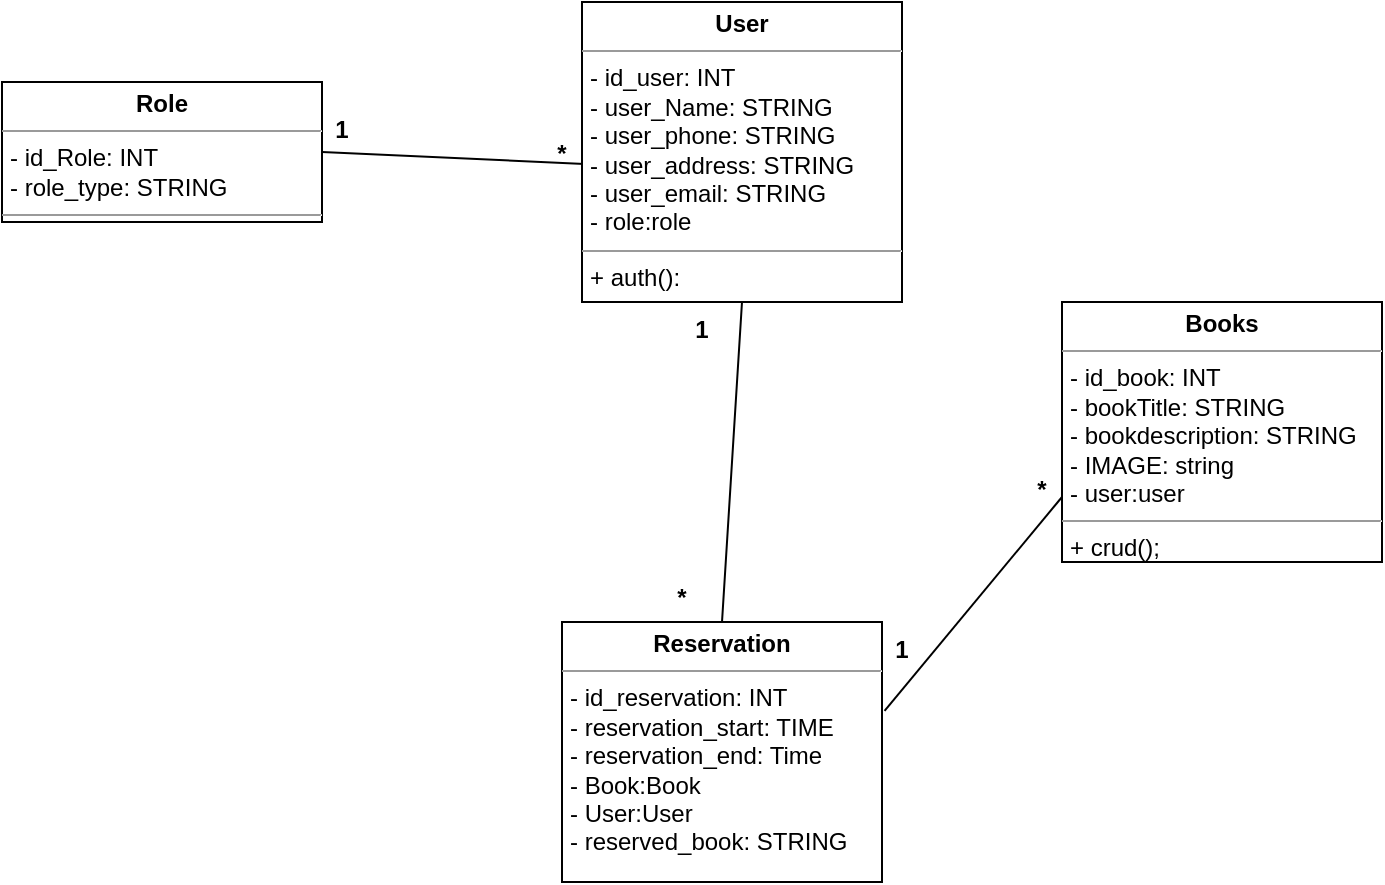 <mxfile>
    <diagram id="JSYRl0YfVoRaUOeZrvFH" name="Page-1">
        <mxGraphModel dx="1226" dy="523" grid="1" gridSize="10" guides="1" tooltips="1" connect="1" arrows="1" fold="1" page="0" pageScale="1" pageWidth="850" pageHeight="1100" math="0" shadow="0">
            <root>
                <mxCell id="0"/>
                <mxCell id="1" parent="0"/>
                <mxCell id="6" style="edgeStyle=none;html=1;exitX=1;exitY=0.5;exitDx=0;exitDy=0;entryX=0.008;entryY=0.54;entryDx=0;entryDy=0;entryPerimeter=0;endArrow=none;endFill=0;" edge="1" parent="1" source="2" target="5">
                    <mxGeometry relative="1" as="geometry">
                        <mxPoint x="470" y="265.2" as="targetPoint"/>
                    </mxGeometry>
                </mxCell>
                <mxCell id="2" value="&lt;p style=&quot;margin:0px;margin-top:4px;text-align:center;&quot;&gt;&lt;b&gt;Role&lt;/b&gt;&lt;/p&gt;&lt;hr size=&quot;1&quot;&gt;&lt;p style=&quot;margin:0px;margin-left:4px;&quot;&gt;- id_Role: INT&lt;/p&gt;&lt;p style=&quot;margin:0px;margin-left:4px;&quot;&gt;- role_type: STRING&lt;/p&gt;&lt;hr size=&quot;1&quot;&gt;&lt;p style=&quot;margin:0px;margin-left:4px;&quot;&gt;&lt;br&gt;&lt;/p&gt;" style="verticalAlign=top;align=left;overflow=fill;fontSize=12;fontFamily=Helvetica;html=1;" vertex="1" parent="1">
                    <mxGeometry x="140" y="230" width="160" height="70" as="geometry"/>
                </mxCell>
                <mxCell id="7" style="edgeStyle=none;html=1;exitX=0;exitY=0.75;exitDx=0;exitDy=0;endArrow=none;endFill=0;entryX=1.008;entryY=0.342;entryDx=0;entryDy=0;entryPerimeter=0;" edge="1" parent="1" source="4" target="8">
                    <mxGeometry relative="1" as="geometry">
                        <mxPoint x="530" y="450" as="targetPoint"/>
                    </mxGeometry>
                </mxCell>
                <mxCell id="4" value="&lt;p style=&quot;margin:0px;margin-top:4px;text-align:center;&quot;&gt;&lt;b&gt;Books&lt;/b&gt;&lt;/p&gt;&lt;hr size=&quot;1&quot;&gt;&lt;p style=&quot;margin:0px;margin-left:4px;&quot;&gt;- id_book: INT&lt;/p&gt;&lt;p style=&quot;margin:0px;margin-left:4px;&quot;&gt;- bookTitle: STRING&lt;/p&gt;&lt;p style=&quot;margin:0px;margin-left:4px;&quot;&gt;- bookdescription: STRING&lt;/p&gt;&lt;p style=&quot;margin:0px;margin-left:4px;&quot;&gt;- IMAGE: string&lt;/p&gt;&lt;p style=&quot;margin:0px;margin-left:4px;&quot;&gt;- user:user&lt;/p&gt;&lt;hr size=&quot;1&quot;&gt;&lt;p style=&quot;margin:0px;margin-left:4px;&quot;&gt;+ crud();&lt;/p&gt;" style="verticalAlign=top;align=left;overflow=fill;fontSize=12;fontFamily=Helvetica;html=1;" vertex="1" parent="1">
                    <mxGeometry x="670" y="340" width="160" height="130" as="geometry"/>
                </mxCell>
                <mxCell id="5" value="&lt;p style=&quot;margin:0px;margin-top:4px;text-align:center;&quot;&gt;&lt;b&gt;User&lt;/b&gt;&lt;/p&gt;&lt;hr size=&quot;1&quot;&gt;&lt;p style=&quot;margin:0px;margin-left:4px;&quot;&gt;- id_user: INT&lt;/p&gt;&lt;p style=&quot;margin:0px;margin-left:4px;&quot;&gt;- user_Name: STRING&lt;/p&gt;&lt;p style=&quot;margin:0px;margin-left:4px;&quot;&gt;- user_phone: STRING&lt;/p&gt;&lt;p style=&quot;margin:0px;margin-left:4px;&quot;&gt;- user_address: STRING&lt;/p&gt;&lt;p style=&quot;margin:0px;margin-left:4px;&quot;&gt;- user_email: STRING&lt;/p&gt;&lt;p style=&quot;margin:0px;margin-left:4px;&quot;&gt;- role:role&lt;/p&gt;&lt;hr size=&quot;1&quot;&gt;&lt;p style=&quot;margin:0px;margin-left:4px;&quot;&gt;+ auth():&lt;/p&gt;" style="verticalAlign=top;align=left;overflow=fill;fontSize=12;fontFamily=Helvetica;html=1;" vertex="1" parent="1">
                    <mxGeometry x="430" y="190" width="160" height="150" as="geometry"/>
                </mxCell>
                <mxCell id="16" style="edgeStyle=none;html=1;exitX=0.5;exitY=0;exitDx=0;exitDy=0;entryX=0.5;entryY=1;entryDx=0;entryDy=0;endArrow=none;endFill=0;" edge="1" parent="1" source="8" target="5">
                    <mxGeometry relative="1" as="geometry"/>
                </mxCell>
                <mxCell id="8" value="&lt;p style=&quot;margin:0px;margin-top:4px;text-align:center;&quot;&gt;&lt;b&gt;Reservation&lt;/b&gt;&lt;/p&gt;&lt;hr size=&quot;1&quot;&gt;&lt;p style=&quot;margin:0px;margin-left:4px;&quot;&gt;- id_reservation: INT&lt;/p&gt;&lt;p style=&quot;margin:0px;margin-left:4px;&quot;&gt;- reservation_start: TIME&lt;/p&gt;&lt;p style=&quot;margin:0px;margin-left:4px;&quot;&gt;- reservation_end: Time&lt;/p&gt;&lt;p style=&quot;margin:0px;margin-left:4px;&quot;&gt;- Book:Book&lt;/p&gt;&lt;p style=&quot;margin:0px;margin-left:4px;&quot;&gt;- User:User&lt;/p&gt;&lt;p style=&quot;margin:0px;margin-left:4px;&quot;&gt;- reserved_book: STRING&lt;/p&gt;" style="verticalAlign=top;align=left;overflow=fill;fontSize=12;fontFamily=Helvetica;html=1;" vertex="1" parent="1">
                    <mxGeometry x="420" y="500" width="160" height="130" as="geometry"/>
                </mxCell>
                <mxCell id="10" value="*" style="text;align=center;fontStyle=1;verticalAlign=middle;spacingLeft=3;spacingRight=3;strokeColor=none;rotatable=0;points=[[0,0.5],[1,0.5]];portConstraint=eastwest;" vertex="1" parent="1">
                    <mxGeometry x="380" y="252" width="80" height="26" as="geometry"/>
                </mxCell>
                <mxCell id="11" value="1" style="text;align=center;fontStyle=1;verticalAlign=middle;spacingLeft=3;spacingRight=3;strokeColor=none;rotatable=0;points=[[0,0.5],[1,0.5]];portConstraint=eastwest;" vertex="1" parent="1">
                    <mxGeometry x="270" y="240" width="80" height="26" as="geometry"/>
                </mxCell>
                <mxCell id="12" value="*" style="text;align=center;fontStyle=1;verticalAlign=middle;spacingLeft=3;spacingRight=3;strokeColor=none;rotatable=0;points=[[0,0.5],[1,0.5]];portConstraint=eastwest;" vertex="1" parent="1">
                    <mxGeometry x="620" y="420" width="80" height="26" as="geometry"/>
                </mxCell>
                <mxCell id="13" value="1" style="text;align=center;fontStyle=1;verticalAlign=middle;spacingLeft=3;spacingRight=3;strokeColor=none;rotatable=0;points=[[0,0.5],[1,0.5]];portConstraint=eastwest;" vertex="1" parent="1">
                    <mxGeometry x="550" y="500" width="80" height="26" as="geometry"/>
                </mxCell>
                <mxCell id="17" value="*" style="text;align=center;fontStyle=1;verticalAlign=middle;spacingLeft=3;spacingRight=3;strokeColor=none;rotatable=0;points=[[0,0.5],[1,0.5]];portConstraint=eastwest;" vertex="1" parent="1">
                    <mxGeometry x="440" y="474" width="80" height="26" as="geometry"/>
                </mxCell>
                <mxCell id="20" value="1" style="text;align=center;fontStyle=1;verticalAlign=middle;spacingLeft=3;spacingRight=3;strokeColor=none;rotatable=0;points=[[0,0.5],[1,0.5]];portConstraint=eastwest;" vertex="1" parent="1">
                    <mxGeometry x="450" y="340" width="80" height="26" as="geometry"/>
                </mxCell>
            </root>
        </mxGraphModel>
    </diagram>
</mxfile>